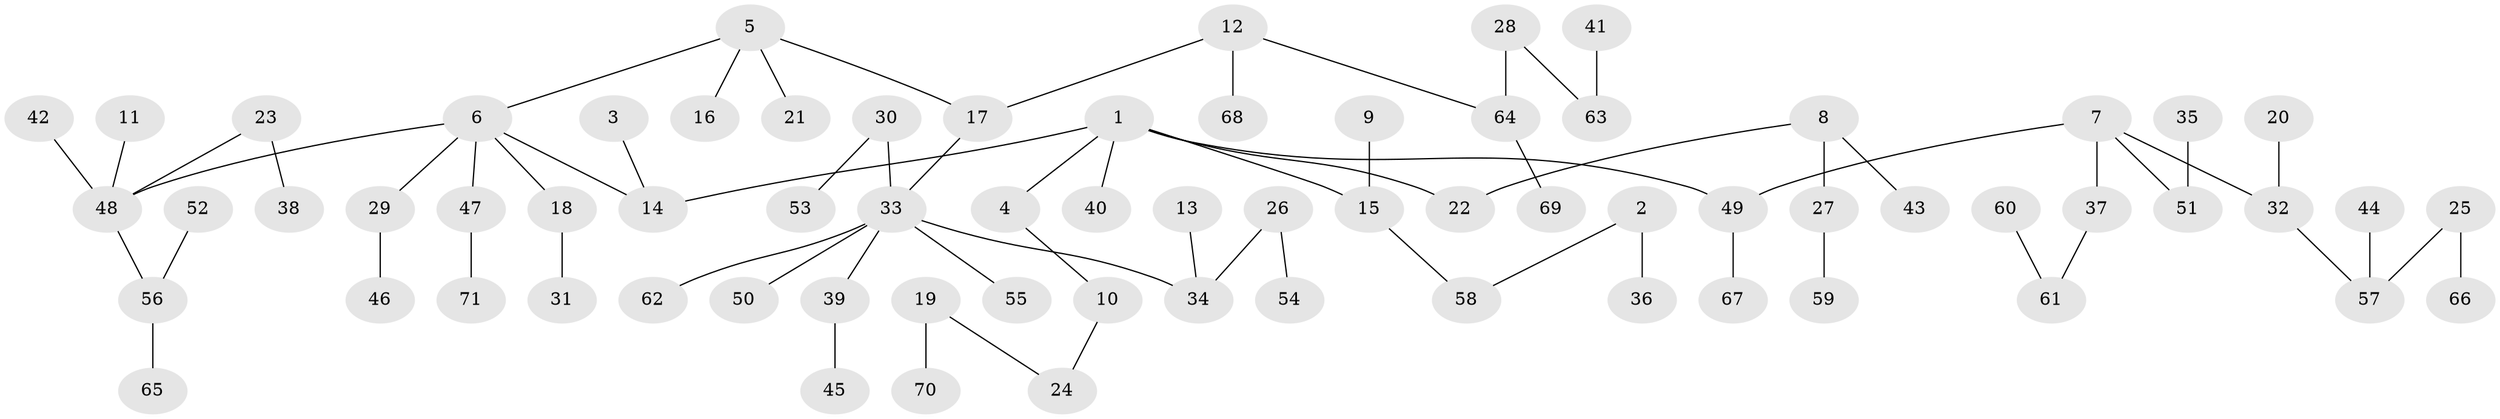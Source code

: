 // original degree distribution, {5: 0.02112676056338028, 4: 0.09154929577464789, 6: 0.014084507042253521, 1: 0.4859154929577465, 2: 0.24647887323943662, 3: 0.13380281690140844, 7: 0.007042253521126761}
// Generated by graph-tools (version 1.1) at 2025/02/03/09/25 03:02:17]
// undirected, 71 vertices, 70 edges
graph export_dot {
graph [start="1"]
  node [color=gray90,style=filled];
  1;
  2;
  3;
  4;
  5;
  6;
  7;
  8;
  9;
  10;
  11;
  12;
  13;
  14;
  15;
  16;
  17;
  18;
  19;
  20;
  21;
  22;
  23;
  24;
  25;
  26;
  27;
  28;
  29;
  30;
  31;
  32;
  33;
  34;
  35;
  36;
  37;
  38;
  39;
  40;
  41;
  42;
  43;
  44;
  45;
  46;
  47;
  48;
  49;
  50;
  51;
  52;
  53;
  54;
  55;
  56;
  57;
  58;
  59;
  60;
  61;
  62;
  63;
  64;
  65;
  66;
  67;
  68;
  69;
  70;
  71;
  1 -- 4 [weight=1.0];
  1 -- 14 [weight=1.0];
  1 -- 15 [weight=1.0];
  1 -- 22 [weight=1.0];
  1 -- 40 [weight=1.0];
  1 -- 49 [weight=1.0];
  2 -- 36 [weight=1.0];
  2 -- 58 [weight=1.0];
  3 -- 14 [weight=1.0];
  4 -- 10 [weight=1.0];
  5 -- 6 [weight=1.0];
  5 -- 16 [weight=1.0];
  5 -- 17 [weight=1.0];
  5 -- 21 [weight=1.0];
  6 -- 14 [weight=1.0];
  6 -- 18 [weight=1.0];
  6 -- 29 [weight=1.0];
  6 -- 47 [weight=1.0];
  6 -- 48 [weight=1.0];
  7 -- 32 [weight=1.0];
  7 -- 37 [weight=1.0];
  7 -- 49 [weight=1.0];
  7 -- 51 [weight=1.0];
  8 -- 22 [weight=1.0];
  8 -- 27 [weight=1.0];
  8 -- 43 [weight=1.0];
  9 -- 15 [weight=1.0];
  10 -- 24 [weight=1.0];
  11 -- 48 [weight=1.0];
  12 -- 17 [weight=1.0];
  12 -- 64 [weight=1.0];
  12 -- 68 [weight=1.0];
  13 -- 34 [weight=1.0];
  15 -- 58 [weight=1.0];
  17 -- 33 [weight=1.0];
  18 -- 31 [weight=1.0];
  19 -- 24 [weight=1.0];
  19 -- 70 [weight=1.0];
  20 -- 32 [weight=1.0];
  23 -- 38 [weight=1.0];
  23 -- 48 [weight=1.0];
  25 -- 57 [weight=1.0];
  25 -- 66 [weight=1.0];
  26 -- 34 [weight=1.0];
  26 -- 54 [weight=1.0];
  27 -- 59 [weight=1.0];
  28 -- 63 [weight=1.0];
  28 -- 64 [weight=1.0];
  29 -- 46 [weight=1.0];
  30 -- 33 [weight=1.0];
  30 -- 53 [weight=1.0];
  32 -- 57 [weight=1.0];
  33 -- 34 [weight=1.0];
  33 -- 39 [weight=1.0];
  33 -- 50 [weight=1.0];
  33 -- 55 [weight=1.0];
  33 -- 62 [weight=1.0];
  35 -- 51 [weight=1.0];
  37 -- 61 [weight=1.0];
  39 -- 45 [weight=1.0];
  41 -- 63 [weight=1.0];
  42 -- 48 [weight=1.0];
  44 -- 57 [weight=1.0];
  47 -- 71 [weight=1.0];
  48 -- 56 [weight=1.0];
  49 -- 67 [weight=1.0];
  52 -- 56 [weight=1.0];
  56 -- 65 [weight=1.0];
  60 -- 61 [weight=1.0];
  64 -- 69 [weight=1.0];
}
